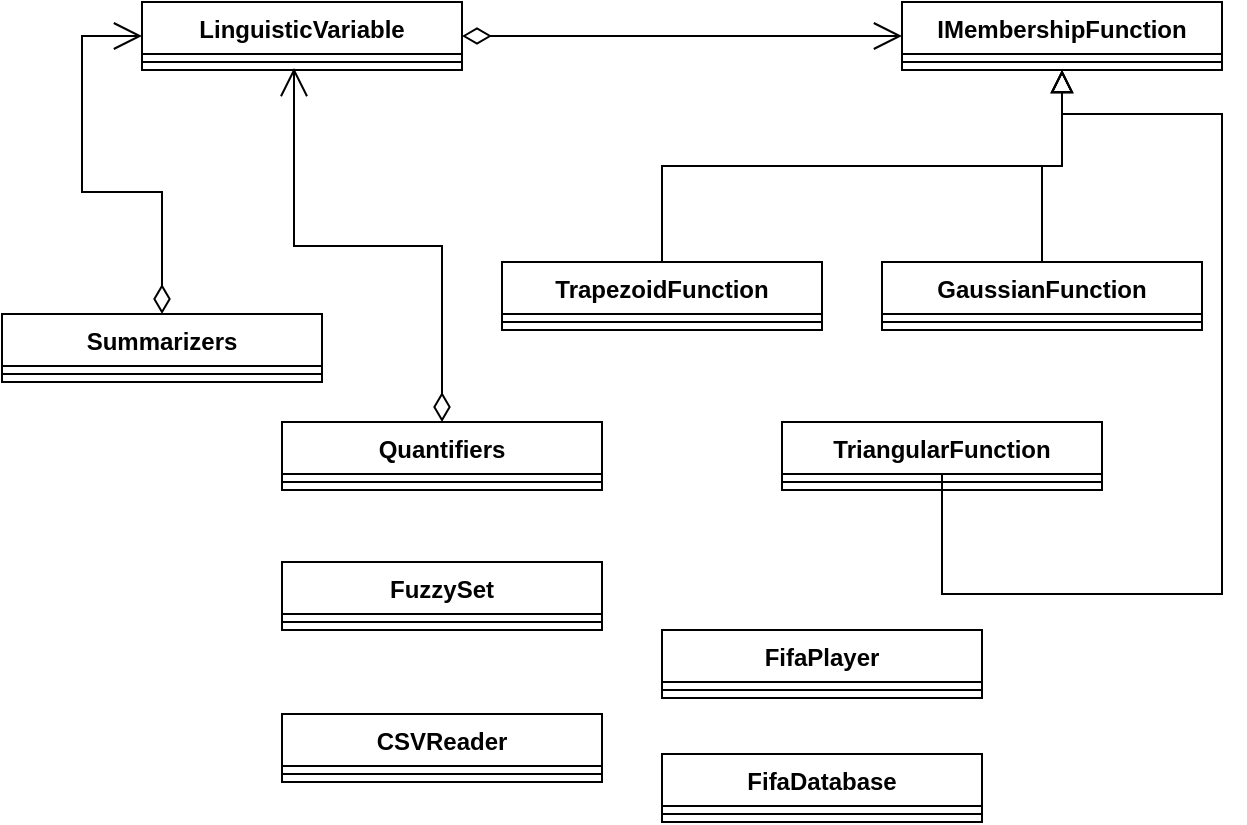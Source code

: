 <mxfile version="13.1.0" type="device"><diagram id="TtKhnlFPeEraFrj1S4iA" name="Page-1"><mxGraphModel dx="2249" dy="713" grid="1" gridSize="10" guides="1" tooltips="1" connect="1" arrows="1" fold="1" page="1" pageScale="1" pageWidth="827" pageHeight="1169" math="0" shadow="0"><root><mxCell id="0"/><mxCell id="1" parent="0"/><mxCell id="ggr78OH6LMUEnWZN3GFo-51" style="edgeStyle=orthogonalEdgeStyle;rounded=0;orthogonalLoop=1;jettySize=auto;html=1;exitX=0.5;exitY=0;exitDx=0;exitDy=0;endArrow=block;endFill=0;endSize=9;entryX=0.5;entryY=1;entryDx=0;entryDy=0;" edge="1" parent="1" source="ggr78OH6LMUEnWZN3GFo-37" target="ggr78OH6LMUEnWZN3GFo-47"><mxGeometry relative="1" as="geometry"><Array as="points"><mxPoint x="450" y="410"/><mxPoint x="590" y="410"/><mxPoint x="590" y="170"/><mxPoint x="510" y="170"/></Array></mxGeometry></mxCell><mxCell id="ggr78OH6LMUEnWZN3GFo-50" style="edgeStyle=orthogonalEdgeStyle;rounded=0;orthogonalLoop=1;jettySize=auto;html=1;exitX=0.5;exitY=0;exitDx=0;exitDy=0;entryX=0.5;entryY=1;entryDx=0;entryDy=0;endArrow=block;endFill=0;endSize=9;" edge="1" parent="1" source="ggr78OH6LMUEnWZN3GFo-45" target="ggr78OH6LMUEnWZN3GFo-47"><mxGeometry relative="1" as="geometry"/></mxCell><mxCell id="ggr78OH6LMUEnWZN3GFo-52" style="edgeStyle=orthogonalEdgeStyle;rounded=0;orthogonalLoop=1;jettySize=auto;html=1;exitX=0.5;exitY=0;exitDx=0;exitDy=0;endArrow=block;endFill=0;endSize=9;" edge="1" parent="1" source="ggr78OH6LMUEnWZN3GFo-41" target="ggr78OH6LMUEnWZN3GFo-47"><mxGeometry relative="1" as="geometry"/></mxCell><mxCell id="ggr78OH6LMUEnWZN3GFo-55" style="edgeStyle=orthogonalEdgeStyle;rounded=0;orthogonalLoop=1;jettySize=auto;html=1;exitX=1;exitY=0.5;exitDx=0;exitDy=0;endArrow=open;endFill=0;startArrow=diamondThin;startFill=0;targetPerimeterSpacing=5;sourcePerimeterSpacing=6;entryX=0;entryY=0.5;entryDx=0;entryDy=0;startSize=12;endSize=12;" edge="1" parent="1" source="ggr78OH6LMUEnWZN3GFo-53" target="ggr78OH6LMUEnWZN3GFo-47"><mxGeometry relative="1" as="geometry"/></mxCell><mxCell id="ggr78OH6LMUEnWZN3GFo-59" style="edgeStyle=orthogonalEdgeStyle;rounded=0;orthogonalLoop=1;jettySize=auto;html=1;exitX=0.5;exitY=0;exitDx=0;exitDy=0;startArrow=diamondThin;startFill=0;startSize=12;sourcePerimeterSpacing=6;endArrow=open;endFill=0;endSize=12;targetPerimeterSpacing=5;entryX=0.475;entryY=0.875;entryDx=0;entryDy=0;entryPerimeter=0;" edge="1" parent="1" source="ggr78OH6LMUEnWZN3GFo-56" target="ggr78OH6LMUEnWZN3GFo-54"><mxGeometry relative="1" as="geometry"><mxPoint x="126" y="154" as="targetPoint"/></mxGeometry></mxCell><mxCell id="ggr78OH6LMUEnWZN3GFo-58" style="edgeStyle=orthogonalEdgeStyle;rounded=0;orthogonalLoop=1;jettySize=auto;html=1;exitX=0.5;exitY=0;exitDx=0;exitDy=0;entryX=0;entryY=0.5;entryDx=0;entryDy=0;startArrow=diamondThin;startFill=0;startSize=12;sourcePerimeterSpacing=6;endArrow=open;endFill=0;endSize=12;targetPerimeterSpacing=5;" edge="1" parent="1" source="ggr78OH6LMUEnWZN3GFo-13" target="ggr78OH6LMUEnWZN3GFo-53"><mxGeometry relative="1" as="geometry"><mxPoint x="60" y="264" as="sourcePoint"/></mxGeometry></mxCell><mxCell id="ggr78OH6LMUEnWZN3GFo-47" value="IMembershipFunction" style="swimlane;fontStyle=1;align=center;verticalAlign=top;childLayout=stackLayout;horizontal=1;startSize=26;horizontalStack=0;resizeParent=1;resizeParentMax=0;resizeLast=0;collapsible=1;marginBottom=0;" vertex="1" parent="1"><mxGeometry x="430" y="114" width="160" height="34" as="geometry"/></mxCell><mxCell id="ggr78OH6LMUEnWZN3GFo-48" value="" style="line;strokeWidth=1;fillColor=none;align=left;verticalAlign=middle;spacingTop=-1;spacingLeft=3;spacingRight=3;rotatable=0;labelPosition=right;points=[];portConstraint=eastwest;" vertex="1" parent="ggr78OH6LMUEnWZN3GFo-47"><mxGeometry y="26" width="160" height="8" as="geometry"/></mxCell><mxCell id="ggr78OH6LMUEnWZN3GFo-41" value="TrapezoidFunction" style="swimlane;fontStyle=1;align=center;verticalAlign=top;childLayout=stackLayout;horizontal=1;startSize=26;horizontalStack=0;resizeParent=1;resizeParentMax=0;resizeLast=0;collapsible=1;marginBottom=0;" vertex="1" parent="1"><mxGeometry x="230" y="244" width="160" height="34" as="geometry"/></mxCell><mxCell id="ggr78OH6LMUEnWZN3GFo-42" value="" style="line;strokeWidth=1;fillColor=none;align=left;verticalAlign=middle;spacingTop=-1;spacingLeft=3;spacingRight=3;rotatable=0;labelPosition=right;points=[];portConstraint=eastwest;" vertex="1" parent="ggr78OH6LMUEnWZN3GFo-41"><mxGeometry y="26" width="160" height="8" as="geometry"/></mxCell><mxCell id="ggr78OH6LMUEnWZN3GFo-53" value="LinguisticVariable&#10;" style="swimlane;fontStyle=1;align=center;verticalAlign=top;childLayout=stackLayout;horizontal=1;startSize=26;horizontalStack=0;resizeParent=1;resizeParentMax=0;resizeLast=0;collapsible=1;marginBottom=0;" vertex="1" parent="1"><mxGeometry x="50" y="114" width="160" height="34" as="geometry"/></mxCell><mxCell id="ggr78OH6LMUEnWZN3GFo-54" value="" style="line;strokeWidth=1;fillColor=none;align=left;verticalAlign=middle;spacingTop=-1;spacingLeft=3;spacingRight=3;rotatable=0;labelPosition=right;points=[];portConstraint=eastwest;" vertex="1" parent="ggr78OH6LMUEnWZN3GFo-53"><mxGeometry y="26" width="160" height="8" as="geometry"/></mxCell><mxCell id="ggr78OH6LMUEnWZN3GFo-56" value="Quantifiers" style="swimlane;fontStyle=1;align=center;verticalAlign=top;childLayout=stackLayout;horizontal=1;startSize=26;horizontalStack=0;resizeParent=1;resizeParentMax=0;resizeLast=0;collapsible=1;marginBottom=0;" vertex="1" parent="1"><mxGeometry x="120" y="324" width="160" height="34" as="geometry"/></mxCell><mxCell id="ggr78OH6LMUEnWZN3GFo-57" value="" style="line;strokeWidth=1;fillColor=none;align=left;verticalAlign=middle;spacingTop=-1;spacingLeft=3;spacingRight=3;rotatable=0;labelPosition=right;points=[];portConstraint=eastwest;" vertex="1" parent="ggr78OH6LMUEnWZN3GFo-56"><mxGeometry y="26" width="160" height="8" as="geometry"/></mxCell><mxCell id="ggr78OH6LMUEnWZN3GFo-39" value="CSVReader" style="swimlane;fontStyle=1;align=center;verticalAlign=top;childLayout=stackLayout;horizontal=1;startSize=26;horizontalStack=0;resizeParent=1;resizeParentMax=0;resizeLast=0;collapsible=1;marginBottom=0;" vertex="1" parent="1"><mxGeometry x="120" y="470" width="160" height="34" as="geometry"/></mxCell><mxCell id="ggr78OH6LMUEnWZN3GFo-40" value="" style="line;strokeWidth=1;fillColor=none;align=left;verticalAlign=middle;spacingTop=-1;spacingLeft=3;spacingRight=3;rotatable=0;labelPosition=right;points=[];portConstraint=eastwest;" vertex="1" parent="ggr78OH6LMUEnWZN3GFo-39"><mxGeometry y="26" width="160" height="8" as="geometry"/></mxCell><mxCell id="ggr78OH6LMUEnWZN3GFo-13" value="Summarizers&#10;" style="swimlane;fontStyle=1;align=center;verticalAlign=top;childLayout=stackLayout;horizontal=1;startSize=26;horizontalStack=0;resizeParent=1;resizeParentMax=0;resizeLast=0;collapsible=1;marginBottom=0;" vertex="1" parent="1"><mxGeometry x="-20" y="270" width="160" height="34" as="geometry"/></mxCell><mxCell id="ggr78OH6LMUEnWZN3GFo-14" value="" style="line;strokeWidth=1;fillColor=none;align=left;verticalAlign=middle;spacingTop=-1;spacingLeft=3;spacingRight=3;rotatable=0;labelPosition=right;points=[];portConstraint=eastwest;" vertex="1" parent="ggr78OH6LMUEnWZN3GFo-13"><mxGeometry y="26" width="160" height="8" as="geometry"/></mxCell><mxCell id="ggr78OH6LMUEnWZN3GFo-45" value="GaussianFunction" style="swimlane;fontStyle=1;align=center;verticalAlign=top;childLayout=stackLayout;horizontal=1;startSize=26;horizontalStack=0;resizeParent=1;resizeParentMax=0;resizeLast=0;collapsible=1;marginBottom=0;" vertex="1" parent="1"><mxGeometry x="420" y="244" width="160" height="34" as="geometry"/></mxCell><mxCell id="ggr78OH6LMUEnWZN3GFo-46" value="" style="line;strokeWidth=1;fillColor=none;align=left;verticalAlign=middle;spacingTop=-1;spacingLeft=3;spacingRight=3;rotatable=0;labelPosition=right;points=[];portConstraint=eastwest;" vertex="1" parent="ggr78OH6LMUEnWZN3GFo-45"><mxGeometry y="26" width="160" height="8" as="geometry"/></mxCell><mxCell id="ggr78OH6LMUEnWZN3GFo-33" value="FuzzySet" style="swimlane;fontStyle=1;align=center;verticalAlign=top;childLayout=stackLayout;horizontal=1;startSize=26;horizontalStack=0;resizeParent=1;resizeParentMax=0;resizeLast=0;collapsible=1;marginBottom=0;" vertex="1" parent="1"><mxGeometry x="120" y="394" width="160" height="34" as="geometry"/></mxCell><mxCell id="ggr78OH6LMUEnWZN3GFo-34" value="" style="line;strokeWidth=1;fillColor=none;align=left;verticalAlign=middle;spacingTop=-1;spacingLeft=3;spacingRight=3;rotatable=0;labelPosition=right;points=[];portConstraint=eastwest;" vertex="1" parent="ggr78OH6LMUEnWZN3GFo-33"><mxGeometry y="26" width="160" height="8" as="geometry"/></mxCell><mxCell id="ggr78OH6LMUEnWZN3GFo-37" value="TriangularFunction" style="swimlane;fontStyle=1;align=center;verticalAlign=top;childLayout=stackLayout;horizontal=1;startSize=26;horizontalStack=0;resizeParent=1;resizeParentMax=0;resizeLast=0;collapsible=1;marginBottom=0;" vertex="1" parent="1"><mxGeometry x="370" y="324" width="160" height="34" as="geometry"/></mxCell><mxCell id="ggr78OH6LMUEnWZN3GFo-38" value="" style="line;strokeWidth=1;fillColor=none;align=left;verticalAlign=middle;spacingTop=-1;spacingLeft=3;spacingRight=3;rotatable=0;labelPosition=right;points=[];portConstraint=eastwest;" vertex="1" parent="ggr78OH6LMUEnWZN3GFo-37"><mxGeometry y="26" width="160" height="8" as="geometry"/></mxCell><mxCell id="ggr78OH6LMUEnWZN3GFo-35" value="FifaPlayer" style="swimlane;fontStyle=1;align=center;verticalAlign=top;childLayout=stackLayout;horizontal=1;startSize=26;horizontalStack=0;resizeParent=1;resizeParentMax=0;resizeLast=0;collapsible=1;marginBottom=0;" vertex="1" parent="1"><mxGeometry x="310" y="428" width="160" height="34" as="geometry"/></mxCell><mxCell id="ggr78OH6LMUEnWZN3GFo-36" value="" style="line;strokeWidth=1;fillColor=none;align=left;verticalAlign=middle;spacingTop=-1;spacingLeft=3;spacingRight=3;rotatable=0;labelPosition=right;points=[];portConstraint=eastwest;" vertex="1" parent="ggr78OH6LMUEnWZN3GFo-35"><mxGeometry y="26" width="160" height="8" as="geometry"/></mxCell><mxCell id="ggr78OH6LMUEnWZN3GFo-43" value="FifaDatabase" style="swimlane;fontStyle=1;align=center;verticalAlign=top;childLayout=stackLayout;horizontal=1;startSize=26;horizontalStack=0;resizeParent=1;resizeParentMax=0;resizeLast=0;collapsible=1;marginBottom=0;" vertex="1" parent="1"><mxGeometry x="310" y="490" width="160" height="34" as="geometry"/></mxCell><mxCell id="ggr78OH6LMUEnWZN3GFo-44" value="" style="line;strokeWidth=1;fillColor=none;align=left;verticalAlign=middle;spacingTop=-1;spacingLeft=3;spacingRight=3;rotatable=0;labelPosition=right;points=[];portConstraint=eastwest;" vertex="1" parent="ggr78OH6LMUEnWZN3GFo-43"><mxGeometry y="26" width="160" height="8" as="geometry"/></mxCell></root></mxGraphModel></diagram></mxfile>